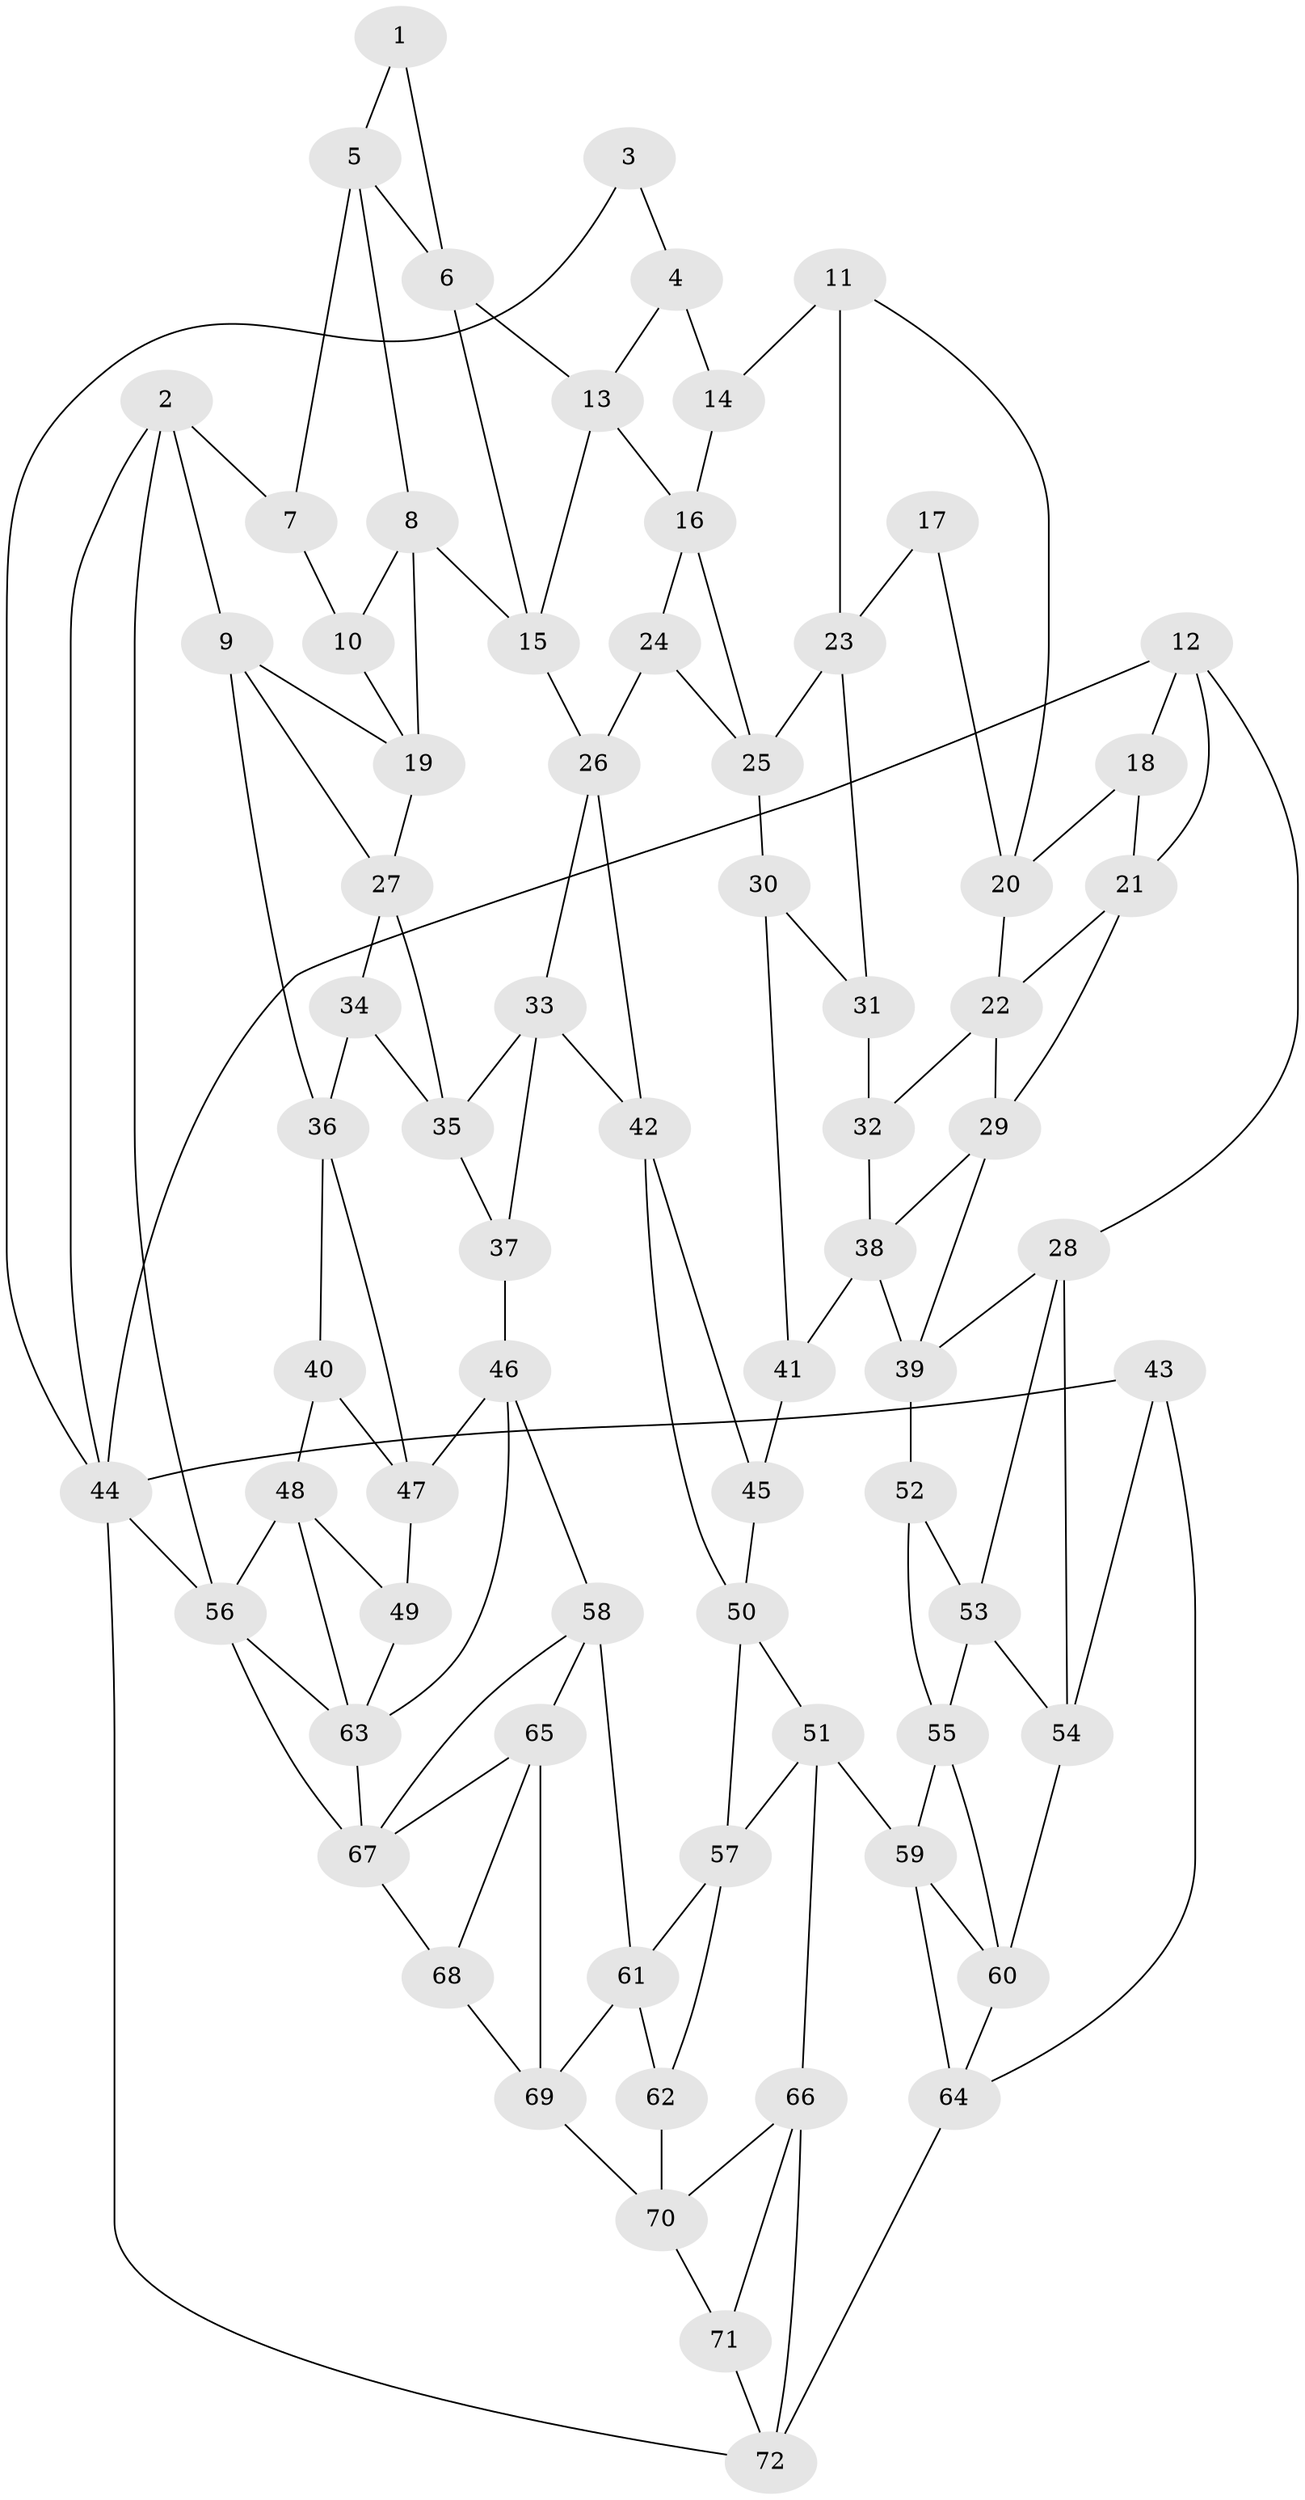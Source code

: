 // original degree distribution, {3: 0.013888888888888888, 4: 0.2361111111111111, 6: 0.2222222222222222, 5: 0.5277777777777778}
// Generated by graph-tools (version 1.1) at 2025/03/03/09/25 03:03:13]
// undirected, 72 vertices, 133 edges
graph export_dot {
graph [start="1"]
  node [color=gray90,style=filled];
  1;
  2;
  3;
  4;
  5;
  6;
  7;
  8;
  9;
  10;
  11;
  12;
  13;
  14;
  15;
  16;
  17;
  18;
  19;
  20;
  21;
  22;
  23;
  24;
  25;
  26;
  27;
  28;
  29;
  30;
  31;
  32;
  33;
  34;
  35;
  36;
  37;
  38;
  39;
  40;
  41;
  42;
  43;
  44;
  45;
  46;
  47;
  48;
  49;
  50;
  51;
  52;
  53;
  54;
  55;
  56;
  57;
  58;
  59;
  60;
  61;
  62;
  63;
  64;
  65;
  66;
  67;
  68;
  69;
  70;
  71;
  72;
  1 -- 5 [weight=1.0];
  1 -- 6 [weight=1.0];
  2 -- 7 [weight=1.0];
  2 -- 9 [weight=1.0];
  2 -- 44 [weight=1.0];
  2 -- 56 [weight=1.0];
  3 -- 4 [weight=1.0];
  3 -- 44 [weight=1.0];
  4 -- 13 [weight=1.0];
  4 -- 14 [weight=2.0];
  5 -- 6 [weight=1.0];
  5 -- 7 [weight=1.0];
  5 -- 8 [weight=1.0];
  6 -- 13 [weight=1.0];
  6 -- 15 [weight=1.0];
  7 -- 10 [weight=2.0];
  8 -- 10 [weight=1.0];
  8 -- 15 [weight=1.0];
  8 -- 19 [weight=1.0];
  9 -- 19 [weight=1.0];
  9 -- 27 [weight=1.0];
  9 -- 36 [weight=1.0];
  10 -- 19 [weight=1.0];
  11 -- 14 [weight=1.0];
  11 -- 20 [weight=1.0];
  11 -- 23 [weight=1.0];
  12 -- 18 [weight=1.0];
  12 -- 21 [weight=1.0];
  12 -- 28 [weight=1.0];
  12 -- 44 [weight=1.0];
  13 -- 15 [weight=1.0];
  13 -- 16 [weight=1.0];
  14 -- 16 [weight=1.0];
  15 -- 26 [weight=1.0];
  16 -- 24 [weight=1.0];
  16 -- 25 [weight=1.0];
  17 -- 20 [weight=2.0];
  17 -- 23 [weight=1.0];
  18 -- 20 [weight=2.0];
  18 -- 21 [weight=1.0];
  19 -- 27 [weight=1.0];
  20 -- 22 [weight=1.0];
  21 -- 22 [weight=1.0];
  21 -- 29 [weight=1.0];
  22 -- 29 [weight=1.0];
  22 -- 32 [weight=1.0];
  23 -- 25 [weight=1.0];
  23 -- 31 [weight=1.0];
  24 -- 25 [weight=1.0];
  24 -- 26 [weight=1.0];
  25 -- 30 [weight=1.0];
  26 -- 33 [weight=1.0];
  26 -- 42 [weight=1.0];
  27 -- 34 [weight=1.0];
  27 -- 35 [weight=1.0];
  28 -- 39 [weight=1.0];
  28 -- 53 [weight=1.0];
  28 -- 54 [weight=1.0];
  29 -- 38 [weight=1.0];
  29 -- 39 [weight=1.0];
  30 -- 31 [weight=1.0];
  30 -- 41 [weight=1.0];
  31 -- 32 [weight=2.0];
  32 -- 38 [weight=1.0];
  33 -- 35 [weight=1.0];
  33 -- 37 [weight=1.0];
  33 -- 42 [weight=1.0];
  34 -- 35 [weight=1.0];
  34 -- 36 [weight=1.0];
  35 -- 37 [weight=1.0];
  36 -- 40 [weight=1.0];
  36 -- 47 [weight=1.0];
  37 -- 46 [weight=1.0];
  38 -- 39 [weight=1.0];
  38 -- 41 [weight=1.0];
  39 -- 52 [weight=1.0];
  40 -- 47 [weight=1.0];
  40 -- 48 [weight=1.0];
  41 -- 45 [weight=2.0];
  42 -- 45 [weight=1.0];
  42 -- 50 [weight=1.0];
  43 -- 44 [weight=1.0];
  43 -- 54 [weight=1.0];
  43 -- 64 [weight=1.0];
  44 -- 56 [weight=1.0];
  44 -- 72 [weight=1.0];
  45 -- 50 [weight=1.0];
  46 -- 47 [weight=1.0];
  46 -- 58 [weight=1.0];
  46 -- 63 [weight=1.0];
  47 -- 49 [weight=1.0];
  48 -- 49 [weight=1.0];
  48 -- 56 [weight=1.0];
  48 -- 63 [weight=1.0];
  49 -- 63 [weight=1.0];
  50 -- 51 [weight=1.0];
  50 -- 57 [weight=1.0];
  51 -- 57 [weight=1.0];
  51 -- 59 [weight=1.0];
  51 -- 66 [weight=1.0];
  52 -- 53 [weight=1.0];
  52 -- 55 [weight=1.0];
  53 -- 54 [weight=1.0];
  53 -- 55 [weight=1.0];
  54 -- 60 [weight=1.0];
  55 -- 59 [weight=1.0];
  55 -- 60 [weight=1.0];
  56 -- 63 [weight=1.0];
  56 -- 67 [weight=1.0];
  57 -- 61 [weight=1.0];
  57 -- 62 [weight=1.0];
  58 -- 61 [weight=1.0];
  58 -- 65 [weight=1.0];
  58 -- 67 [weight=1.0];
  59 -- 60 [weight=1.0];
  59 -- 64 [weight=1.0];
  60 -- 64 [weight=1.0];
  61 -- 62 [weight=1.0];
  61 -- 69 [weight=1.0];
  62 -- 70 [weight=1.0];
  63 -- 67 [weight=2.0];
  64 -- 72 [weight=1.0];
  65 -- 67 [weight=1.0];
  65 -- 68 [weight=1.0];
  65 -- 69 [weight=1.0];
  66 -- 70 [weight=1.0];
  66 -- 71 [weight=1.0];
  66 -- 72 [weight=1.0];
  67 -- 68 [weight=1.0];
  68 -- 69 [weight=1.0];
  69 -- 70 [weight=1.0];
  70 -- 71 [weight=1.0];
  71 -- 72 [weight=1.0];
}
